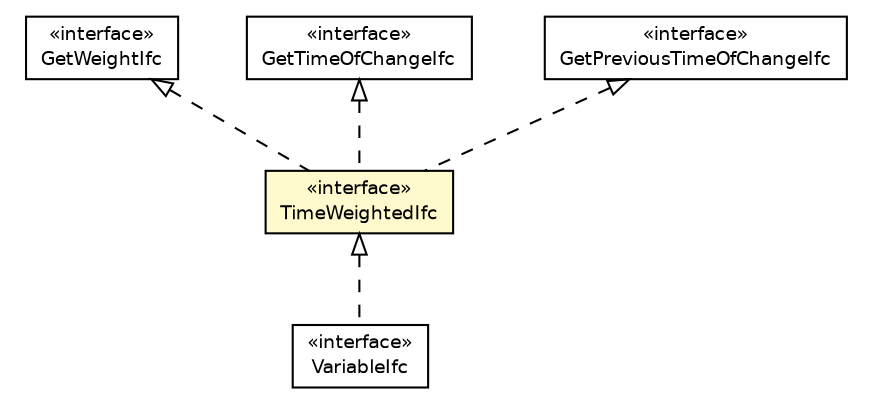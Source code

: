 #!/usr/local/bin/dot
#
# Class diagram 
# Generated by UMLGraph version 5.4 (http://www.umlgraph.org/)
#

digraph G {
	edge [fontname="Helvetica",fontsize=10,labelfontname="Helvetica",labelfontsize=10];
	node [fontname="Helvetica",fontsize=10,shape=plaintext];
	nodesep=0.25;
	ranksep=0.5;
	// jsl.modeling.elements.variable.VariableIfc
	c217883 [label=<<table title="jsl.modeling.elements.variable.VariableIfc" border="0" cellborder="1" cellspacing="0" cellpadding="2" port="p" href="./VariableIfc.html">
		<tr><td><table border="0" cellspacing="0" cellpadding="1">
<tr><td align="center" balign="center"> &#171;interface&#187; </td></tr>
<tr><td align="center" balign="center"> VariableIfc </td></tr>
		</table></td></tr>
		</table>>, URL="./VariableIfc.html", fontname="Helvetica", fontcolor="black", fontsize=9.0];
	// jsl.modeling.elements.variable.TimeWeightedIfc
	c217885 [label=<<table title="jsl.modeling.elements.variable.TimeWeightedIfc" border="0" cellborder="1" cellspacing="0" cellpadding="2" port="p" bgcolor="lemonChiffon" href="./TimeWeightedIfc.html">
		<tr><td><table border="0" cellspacing="0" cellpadding="1">
<tr><td align="center" balign="center"> &#171;interface&#187; </td></tr>
<tr><td align="center" balign="center"> TimeWeightedIfc </td></tr>
		</table></td></tr>
		</table>>, URL="./TimeWeightedIfc.html", fontname="Helvetica", fontcolor="black", fontsize=9.0];
	// jsl.modeling.elements.variable.GetWeightIfc
	c217895 [label=<<table title="jsl.modeling.elements.variable.GetWeightIfc" border="0" cellborder="1" cellspacing="0" cellpadding="2" port="p" href="./GetWeightIfc.html">
		<tr><td><table border="0" cellspacing="0" cellpadding="1">
<tr><td align="center" balign="center"> &#171;interface&#187; </td></tr>
<tr><td align="center" balign="center"> GetWeightIfc </td></tr>
		</table></td></tr>
		</table>>, URL="./GetWeightIfc.html", fontname="Helvetica", fontcolor="black", fontsize=9.0];
	// jsl.modeling.elements.variable.GetTimeOfChangeIfc
	c217896 [label=<<table title="jsl.modeling.elements.variable.GetTimeOfChangeIfc" border="0" cellborder="1" cellspacing="0" cellpadding="2" port="p" href="./GetTimeOfChangeIfc.html">
		<tr><td><table border="0" cellspacing="0" cellpadding="1">
<tr><td align="center" balign="center"> &#171;interface&#187; </td></tr>
<tr><td align="center" balign="center"> GetTimeOfChangeIfc </td></tr>
		</table></td></tr>
		</table>>, URL="./GetTimeOfChangeIfc.html", fontname="Helvetica", fontcolor="black", fontsize=9.0];
	// jsl.modeling.elements.variable.GetPreviousTimeOfChangeIfc
	c217897 [label=<<table title="jsl.modeling.elements.variable.GetPreviousTimeOfChangeIfc" border="0" cellborder="1" cellspacing="0" cellpadding="2" port="p" href="./GetPreviousTimeOfChangeIfc.html">
		<tr><td><table border="0" cellspacing="0" cellpadding="1">
<tr><td align="center" balign="center"> &#171;interface&#187; </td></tr>
<tr><td align="center" balign="center"> GetPreviousTimeOfChangeIfc </td></tr>
		</table></td></tr>
		</table>>, URL="./GetPreviousTimeOfChangeIfc.html", fontname="Helvetica", fontcolor="black", fontsize=9.0];
	//jsl.modeling.elements.variable.VariableIfc implements jsl.modeling.elements.variable.TimeWeightedIfc
	c217885:p -> c217883:p [dir=back,arrowtail=empty,style=dashed];
	//jsl.modeling.elements.variable.TimeWeightedIfc implements jsl.modeling.elements.variable.GetWeightIfc
	c217895:p -> c217885:p [dir=back,arrowtail=empty,style=dashed];
	//jsl.modeling.elements.variable.TimeWeightedIfc implements jsl.modeling.elements.variable.GetTimeOfChangeIfc
	c217896:p -> c217885:p [dir=back,arrowtail=empty,style=dashed];
	//jsl.modeling.elements.variable.TimeWeightedIfc implements jsl.modeling.elements.variable.GetPreviousTimeOfChangeIfc
	c217897:p -> c217885:p [dir=back,arrowtail=empty,style=dashed];
}

